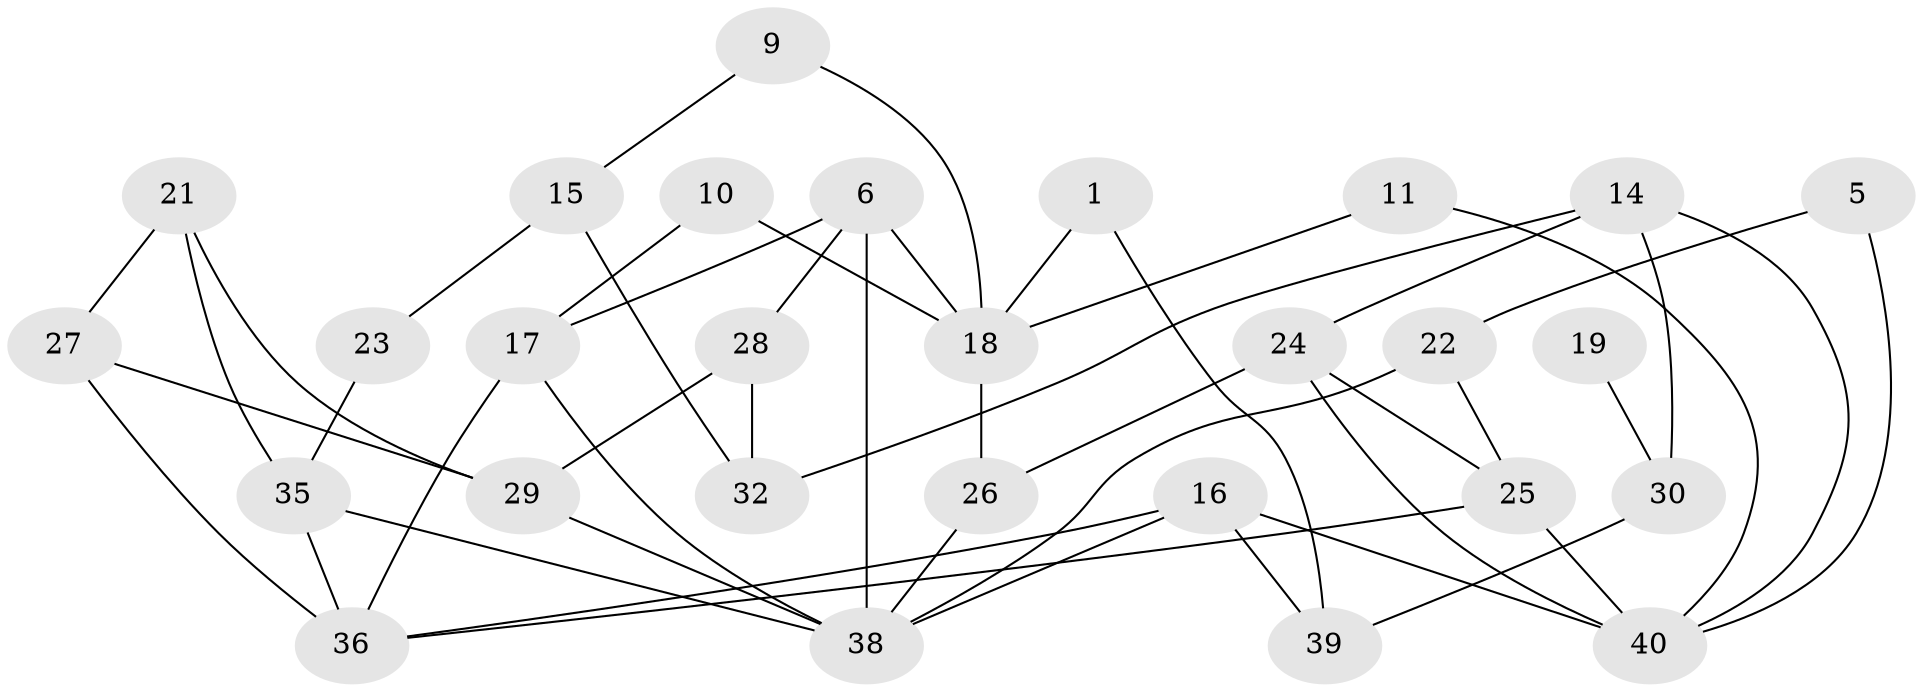 // original degree distribution, {3: 0.21518987341772153, 4: 0.13924050632911392, 2: 0.3037974683544304, 1: 0.13924050632911392, 5: 0.05063291139240506, 0: 0.12658227848101267, 8: 0.012658227848101266, 6: 0.012658227848101266}
// Generated by graph-tools (version 1.1) at 2025/00/03/09/25 03:00:44]
// undirected, 28 vertices, 48 edges
graph export_dot {
graph [start="1"]
  node [color=gray90,style=filled];
  1;
  5;
  6;
  9;
  10;
  11;
  14;
  15;
  16;
  17;
  18;
  19;
  21;
  22;
  23;
  24;
  25;
  26;
  27;
  28;
  29;
  30;
  32;
  35;
  36;
  38;
  39;
  40;
  1 -- 18 [weight=1.0];
  1 -- 39 [weight=1.0];
  5 -- 22 [weight=1.0];
  5 -- 40 [weight=1.0];
  6 -- 17 [weight=1.0];
  6 -- 18 [weight=1.0];
  6 -- 28 [weight=1.0];
  6 -- 38 [weight=1.0];
  9 -- 15 [weight=1.0];
  9 -- 18 [weight=1.0];
  10 -- 17 [weight=2.0];
  10 -- 18 [weight=2.0];
  11 -- 18 [weight=1.0];
  11 -- 40 [weight=1.0];
  14 -- 24 [weight=1.0];
  14 -- 30 [weight=1.0];
  14 -- 32 [weight=1.0];
  14 -- 40 [weight=1.0];
  15 -- 23 [weight=1.0];
  15 -- 32 [weight=1.0];
  16 -- 36 [weight=1.0];
  16 -- 38 [weight=1.0];
  16 -- 39 [weight=1.0];
  16 -- 40 [weight=1.0];
  17 -- 36 [weight=1.0];
  17 -- 38 [weight=1.0];
  18 -- 26 [weight=3.0];
  19 -- 30 [weight=1.0];
  21 -- 27 [weight=1.0];
  21 -- 29 [weight=1.0];
  21 -- 35 [weight=1.0];
  22 -- 25 [weight=1.0];
  22 -- 38 [weight=1.0];
  23 -- 35 [weight=1.0];
  24 -- 25 [weight=1.0];
  24 -- 26 [weight=2.0];
  24 -- 40 [weight=1.0];
  25 -- 36 [weight=1.0];
  25 -- 40 [weight=1.0];
  26 -- 38 [weight=1.0];
  27 -- 29 [weight=1.0];
  27 -- 36 [weight=2.0];
  28 -- 29 [weight=1.0];
  28 -- 32 [weight=2.0];
  29 -- 38 [weight=1.0];
  30 -- 39 [weight=1.0];
  35 -- 36 [weight=1.0];
  35 -- 38 [weight=1.0];
}
